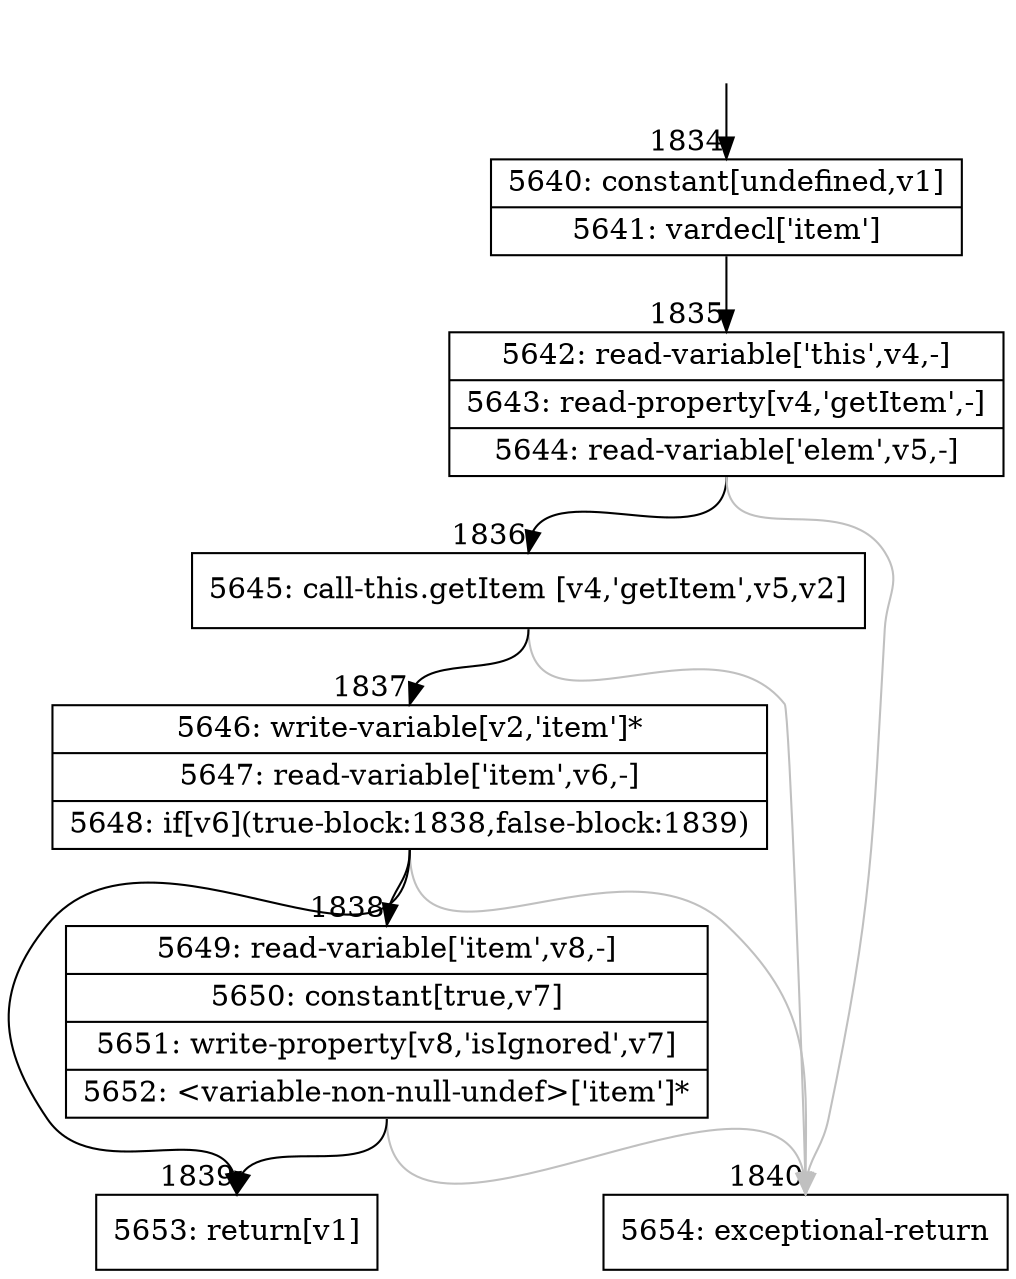 digraph {
rankdir="TD"
BB_entry166[shape=none,label=""];
BB_entry166 -> BB1834 [tailport=s, headport=n, headlabel="    1834"]
BB1834 [shape=record label="{5640: constant[undefined,v1]|5641: vardecl['item']}" ] 
BB1834 -> BB1835 [tailport=s, headport=n, headlabel="      1835"]
BB1835 [shape=record label="{5642: read-variable['this',v4,-]|5643: read-property[v4,'getItem',-]|5644: read-variable['elem',v5,-]}" ] 
BB1835 -> BB1836 [tailport=s, headport=n, headlabel="      1836"]
BB1835 -> BB1840 [tailport=s, headport=n, color=gray, headlabel="      1840"]
BB1836 [shape=record label="{5645: call-this.getItem [v4,'getItem',v5,v2]}" ] 
BB1836 -> BB1837 [tailport=s, headport=n, headlabel="      1837"]
BB1836 -> BB1840 [tailport=s, headport=n, color=gray]
BB1837 [shape=record label="{5646: write-variable[v2,'item']*|5647: read-variable['item',v6,-]|5648: if[v6](true-block:1838,false-block:1839)}" ] 
BB1837 -> BB1838 [tailport=s, headport=n, headlabel="      1838"]
BB1837 -> BB1839 [tailport=s, headport=n, headlabel="      1839"]
BB1837 -> BB1840 [tailport=s, headport=n, color=gray]
BB1838 [shape=record label="{5649: read-variable['item',v8,-]|5650: constant[true,v7]|5651: write-property[v8,'isIgnored',v7]|5652: \<variable-non-null-undef\>['item']*}" ] 
BB1838 -> BB1839 [tailport=s, headport=n]
BB1838 -> BB1840 [tailport=s, headport=n, color=gray]
BB1839 [shape=record label="{5653: return[v1]}" ] 
BB1840 [shape=record label="{5654: exceptional-return}" ] 
//#$~ 2538
}
